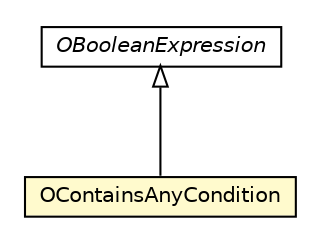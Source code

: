 #!/usr/local/bin/dot
#
# Class diagram 
# Generated by UMLGraph version R5_6-24-gf6e263 (http://www.umlgraph.org/)
#

digraph G {
	edge [fontname="Helvetica",fontsize=10,labelfontname="Helvetica",labelfontsize=10];
	node [fontname="Helvetica",fontsize=10,shape=plaintext];
	nodesep=0.25;
	ranksep=0.5;
	// com.orientechnologies.orient.core.sql.parser.OContainsAnyCondition
	c2498736 [label=<<table title="com.orientechnologies.orient.core.sql.parser.OContainsAnyCondition" border="0" cellborder="1" cellspacing="0" cellpadding="2" port="p" bgcolor="lemonChiffon" href="./OContainsAnyCondition.html">
		<tr><td><table border="0" cellspacing="0" cellpadding="1">
<tr><td align="center" balign="center"> OContainsAnyCondition </td></tr>
		</table></td></tr>
		</table>>, URL="./OContainsAnyCondition.html", fontname="Helvetica", fontcolor="black", fontsize=10.0];
	// com.orientechnologies.orient.core.sql.parser.OBooleanExpression
	c2498828 [label=<<table title="com.orientechnologies.orient.core.sql.parser.OBooleanExpression" border="0" cellborder="1" cellspacing="0" cellpadding="2" port="p" href="./OBooleanExpression.html">
		<tr><td><table border="0" cellspacing="0" cellpadding="1">
<tr><td align="center" balign="center"><font face="Helvetica-Oblique"> OBooleanExpression </font></td></tr>
		</table></td></tr>
		</table>>, URL="./OBooleanExpression.html", fontname="Helvetica", fontcolor="black", fontsize=10.0];
	//com.orientechnologies.orient.core.sql.parser.OContainsAnyCondition extends com.orientechnologies.orient.core.sql.parser.OBooleanExpression
	c2498828:p -> c2498736:p [dir=back,arrowtail=empty];
}

